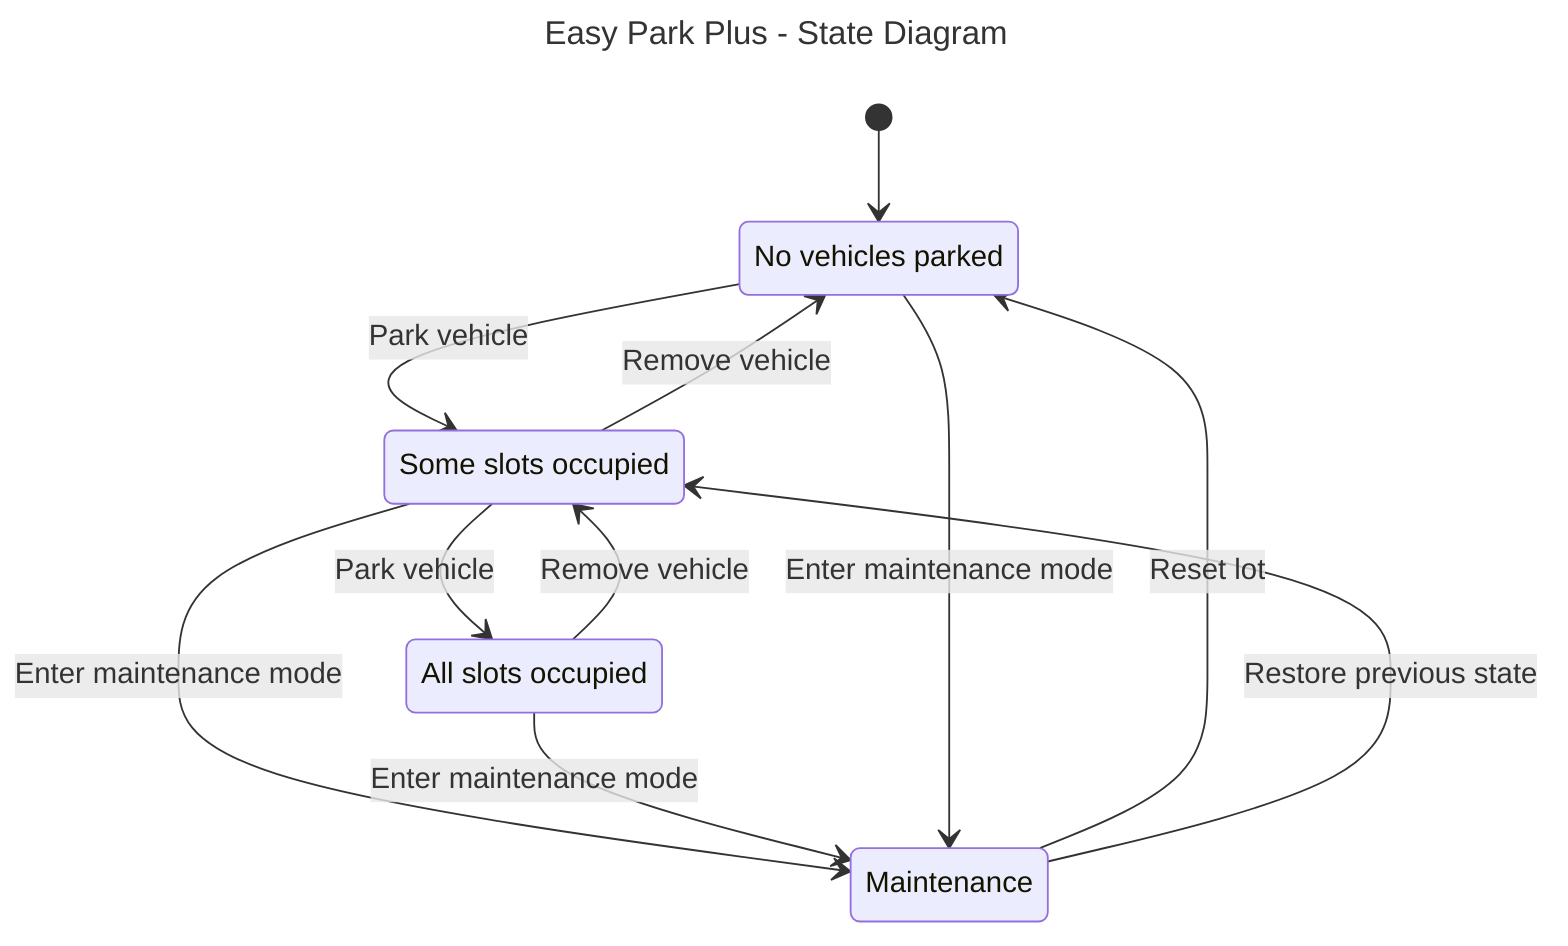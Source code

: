 ---
title: Easy Park Plus - State Diagram
---
stateDiagram-v2
    [*] --> EmptyLot
    EmptyLot: No vehicles parked

    EmptyLot --> PartiallyFull: Park vehicle
    PartiallyFull --> Full: Park vehicle
    PartiallyFull --> EmptyLot: Remove vehicle
    Full --> PartiallyFull: Remove vehicle

    PartiallyFull: Some slots occupied
    Full: All slots occupied

    PartiallyFull --> Maintenance: Enter maintenance mode
    Full --> Maintenance: Enter maintenance mode
    EmptyLot --> Maintenance: Enter maintenance mode

    Maintenance --> EmptyLot: Reset lot
    Maintenance --> PartiallyFull: Restore previous state